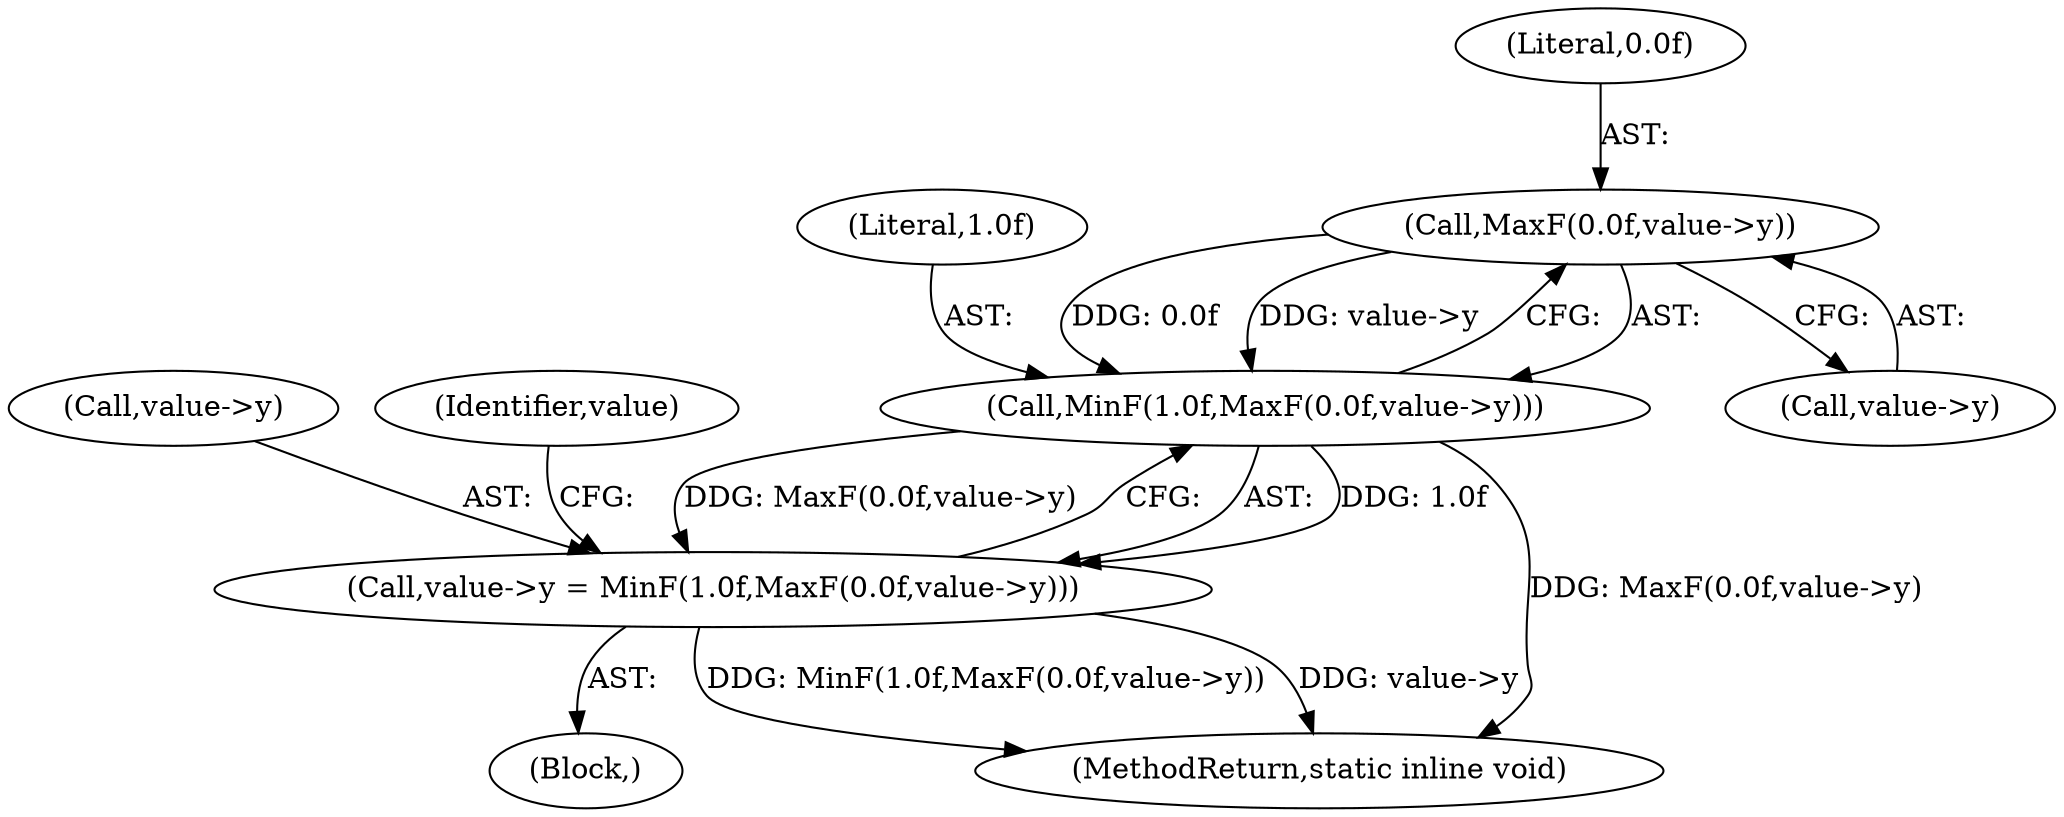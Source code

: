 digraph "1_ImageMagick_d7325bac173492b358417a0ad49fabad44447d52_7@pointer" {
"1000120" [label="(Call,MaxF(0.0f,value->y))"];
"1000118" [label="(Call,MinF(1.0f,MaxF(0.0f,value->y)))"];
"1000114" [label="(Call,value->y = MinF(1.0f,MaxF(0.0f,value->y)))"];
"1000147" [label="(MethodReturn,static inline void)"];
"1000120" [label="(Call,MaxF(0.0f,value->y))"];
"1000119" [label="(Literal,1.0f)"];
"1000118" [label="(Call,MinF(1.0f,MaxF(0.0f,value->y)))"];
"1000122" [label="(Call,value->y)"];
"1000115" [label="(Call,value->y)"];
"1000114" [label="(Call,value->y = MinF(1.0f,MaxF(0.0f,value->y)))"];
"1000127" [label="(Identifier,value)"];
"1000102" [label="(Block,)"];
"1000121" [label="(Literal,0.0f)"];
"1000120" -> "1000118"  [label="AST: "];
"1000120" -> "1000122"  [label="CFG: "];
"1000121" -> "1000120"  [label="AST: "];
"1000122" -> "1000120"  [label="AST: "];
"1000118" -> "1000120"  [label="CFG: "];
"1000120" -> "1000118"  [label="DDG: 0.0f"];
"1000120" -> "1000118"  [label="DDG: value->y"];
"1000118" -> "1000114"  [label="AST: "];
"1000119" -> "1000118"  [label="AST: "];
"1000114" -> "1000118"  [label="CFG: "];
"1000118" -> "1000147"  [label="DDG: MaxF(0.0f,value->y)"];
"1000118" -> "1000114"  [label="DDG: 1.0f"];
"1000118" -> "1000114"  [label="DDG: MaxF(0.0f,value->y)"];
"1000114" -> "1000102"  [label="AST: "];
"1000115" -> "1000114"  [label="AST: "];
"1000127" -> "1000114"  [label="CFG: "];
"1000114" -> "1000147"  [label="DDG: value->y"];
"1000114" -> "1000147"  [label="DDG: MinF(1.0f,MaxF(0.0f,value->y))"];
}
